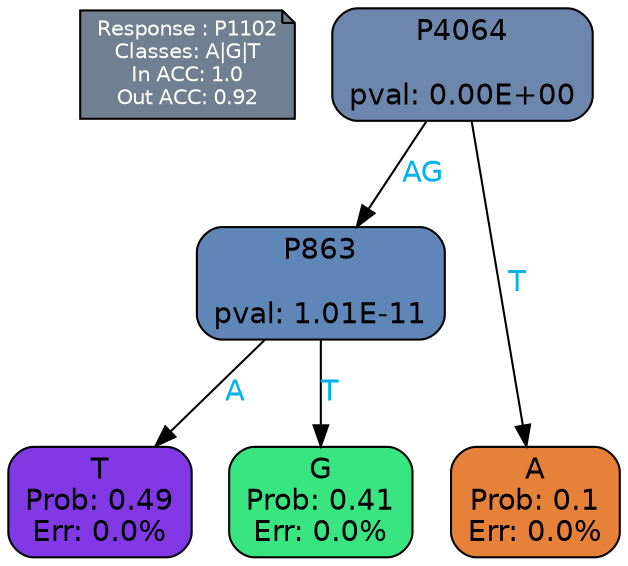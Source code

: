 digraph Tree {
node [shape=box, style="filled, rounded", color="black", fontname=helvetica] ;
graph [ranksep=equally, splines=polylines, bgcolor=transparent, dpi=600] ;
edge [fontname=helvetica] ;
LEGEND [label="Response : P1102
Classes: A|G|T
In ACC: 1.0
Out ACC: 0.92
",shape=note,align=left,style=filled,fillcolor="slategray",fontcolor="white",fontsize=10];1 [label="P4064

pval: 0.00E+00", fillcolor="#6d86ab"] ;
2 [label="P863

pval: 1.01E-11", fillcolor="#6086b7"] ;
3 [label="T
Prob: 0.49
Err: 0.0%", fillcolor="#8139e5"] ;
4 [label="G
Prob: 0.41
Err: 0.0%", fillcolor="#39e581"] ;
5 [label="A
Prob: 0.1
Err: 0.0%", fillcolor="#e58139"] ;
1 -> 2 [label="AG",fontcolor=deepskyblue2] ;
1 -> 5 [label="T",fontcolor=deepskyblue2] ;
2 -> 3 [label="A",fontcolor=deepskyblue2] ;
2 -> 4 [label="T",fontcolor=deepskyblue2] ;
{rank = same; 3;4;5;}{rank = same; LEGEND;1;}}